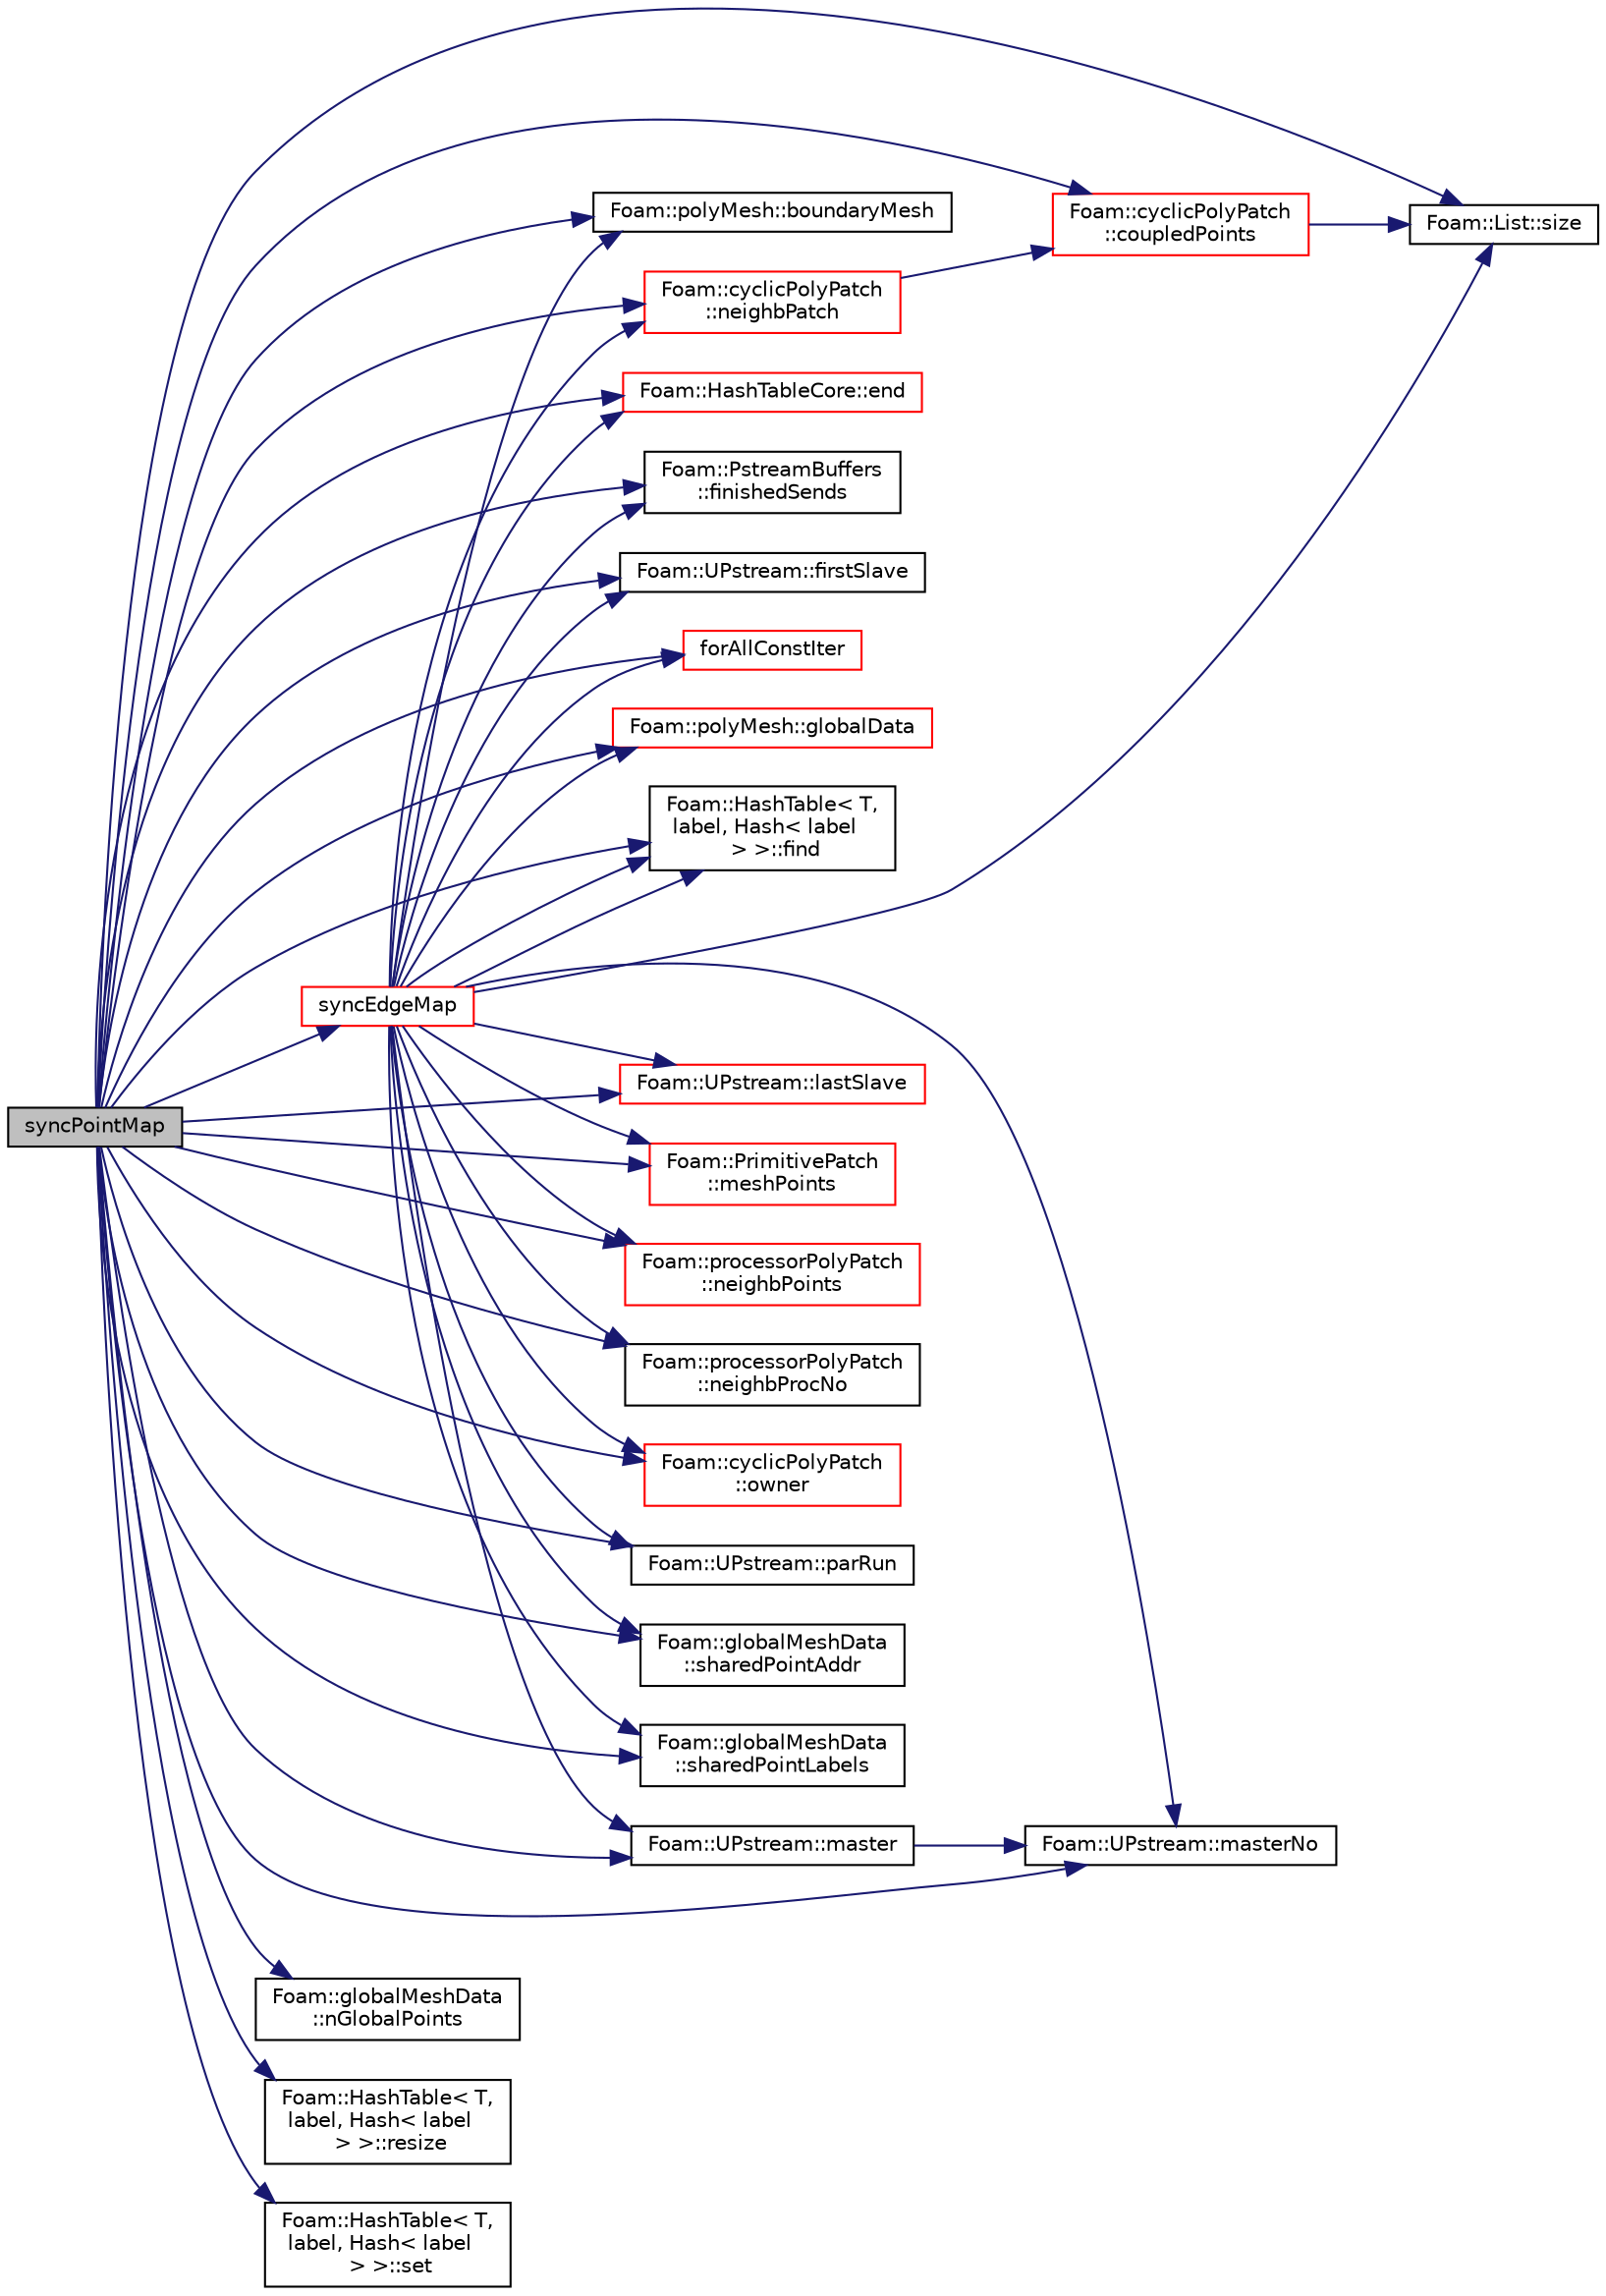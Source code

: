 digraph "syncPointMap"
{
  bgcolor="transparent";
  edge [fontname="Helvetica",fontsize="10",labelfontname="Helvetica",labelfontsize="10"];
  node [fontname="Helvetica",fontsize="10",shape=record];
  rankdir="LR";
  Node1 [label="syncPointMap",height=0.2,width=0.4,color="black", fillcolor="grey75", style="filled", fontcolor="black"];
  Node1 -> Node2 [color="midnightblue",fontsize="10",style="solid",fontname="Helvetica"];
  Node2 [label="Foam::polyMesh::boundaryMesh",height=0.2,width=0.4,color="black",URL="$a01922.html#a6b7f5ba89250dbd7a1c6c7860ab60fe3",tooltip="Return boundary mesh. "];
  Node1 -> Node3 [color="midnightblue",fontsize="10",style="solid",fontname="Helvetica"];
  Node3 [label="Foam::cyclicPolyPatch\l::coupledPoints",height=0.2,width=0.4,color="red",URL="$a00486.html#a022d7b47b3f88e0a33b8f8022bb22473",tooltip="Return connected points (from patch local to neighbour patch local) "];
  Node3 -> Node4 [color="midnightblue",fontsize="10",style="solid",fontname="Helvetica"];
  Node4 [label="Foam::List::size",height=0.2,width=0.4,color="black",URL="$a01367.html#a8a5f6fa29bd4b500caf186f60245b384",tooltip="Override size to be inconsistent with allocated storage. "];
  Node1 -> Node5 [color="midnightblue",fontsize="10",style="solid",fontname="Helvetica"];
  Node5 [label="Foam::HashTableCore::end",height=0.2,width=0.4,color="red",URL="$a00988.html#a540580a296c0ff351686ceb4f27b6fe6",tooltip="iteratorEnd set to beyond the end of any HashTable "];
  Node1 -> Node6 [color="midnightblue",fontsize="10",style="solid",fontname="Helvetica"];
  Node6 [label="Foam::HashTable\< T,\l label, Hash\< label\l \> \>::find",height=0.2,width=0.4,color="black",URL="$a00987.html#a76b2c74ebd9f33fa9f76261b027ffc11",tooltip="Find and return an iterator set at the hashedEntry. "];
  Node1 -> Node7 [color="midnightblue",fontsize="10",style="solid",fontname="Helvetica"];
  Node7 [label="Foam::PstreamBuffers\l::finishedSends",height=0.2,width=0.4,color="black",URL="$a02023.html#a9a9e71480e6b0d1b6d8ef3450eb576ce",tooltip="Mark all sends as having been done. This will start receives. "];
  Node1 -> Node8 [color="midnightblue",fontsize="10",style="solid",fontname="Helvetica"];
  Node8 [label="Foam::UPstream::firstSlave",height=0.2,width=0.4,color="black",URL="$a02772.html#acf61876860b10a79aff95e52dd0c533f",tooltip="Process index of first slave. "];
  Node1 -> Node9 [color="midnightblue",fontsize="10",style="solid",fontname="Helvetica"];
  Node9 [label="forAllConstIter",height=0.2,width=0.4,color="red",URL="$a02966.html#ae21e2836509b0fa7f7cedf6493b11b09"];
  Node1 -> Node10 [color="midnightblue",fontsize="10",style="solid",fontname="Helvetica"];
  Node10 [label="Foam::polyMesh::globalData",height=0.2,width=0.4,color="red",URL="$a01922.html#ad152d9d2d71b7bb6ab77c5ef580cb8ee",tooltip="Return parallel info. "];
  Node1 -> Node11 [color="midnightblue",fontsize="10",style="solid",fontname="Helvetica"];
  Node11 [label="Foam::UPstream::lastSlave",height=0.2,width=0.4,color="red",URL="$a02772.html#a6ba6de79b96f3b7f2d987b2b657f47e1",tooltip="Process index of last slave. "];
  Node1 -> Node12 [color="midnightblue",fontsize="10",style="solid",fontname="Helvetica"];
  Node12 [label="Foam::UPstream::master",height=0.2,width=0.4,color="black",URL="$a02772.html#a36af549940a0aae3733774649594489f",tooltip="Am I the master process. "];
  Node12 -> Node13 [color="midnightblue",fontsize="10",style="solid",fontname="Helvetica"];
  Node13 [label="Foam::UPstream::masterNo",height=0.2,width=0.4,color="black",URL="$a02772.html#a30260fa445b5e3e14a9042269664adde",tooltip="Process index of the master. "];
  Node1 -> Node13 [color="midnightblue",fontsize="10",style="solid",fontname="Helvetica"];
  Node1 -> Node14 [color="midnightblue",fontsize="10",style="solid",fontname="Helvetica"];
  Node14 [label="Foam::PrimitivePatch\l::meshPoints",height=0.2,width=0.4,color="red",URL="$a01977.html#ae4935f85c38392518565dd7c666e3caf",tooltip="Return labelList of mesh points in patch. They are constructed. "];
  Node1 -> Node15 [color="midnightblue",fontsize="10",style="solid",fontname="Helvetica"];
  Node15 [label="Foam::cyclicPolyPatch\l::neighbPatch",height=0.2,width=0.4,color="red",URL="$a00486.html#a49d80ca28e191e7195db3ec436dea127"];
  Node15 -> Node3 [color="midnightblue",fontsize="10",style="solid",fontname="Helvetica"];
  Node1 -> Node16 [color="midnightblue",fontsize="10",style="solid",fontname="Helvetica"];
  Node16 [label="Foam::processorPolyPatch\l::neighbPoints",height=0.2,width=0.4,color="red",URL="$a02001.html#a0df4c2a277d7b4c5214d6d55ee242917",tooltip="Return neighbour point labels. WIP. "];
  Node1 -> Node17 [color="midnightblue",fontsize="10",style="solid",fontname="Helvetica"];
  Node17 [label="Foam::processorPolyPatch\l::neighbProcNo",height=0.2,width=0.4,color="black",URL="$a02001.html#a7537ca4bf823410f0135d5d18e24d6da",tooltip="Return neigbour processor number. "];
  Node1 -> Node18 [color="midnightblue",fontsize="10",style="solid",fontname="Helvetica"];
  Node18 [label="Foam::globalMeshData\l::nGlobalPoints",height=0.2,width=0.4,color="black",URL="$a00936.html#a36192734fad53b19cb1ee41fb3deb998",tooltip="Return number of globally shared points. "];
  Node1 -> Node19 [color="midnightblue",fontsize="10",style="solid",fontname="Helvetica"];
  Node19 [label="Foam::cyclicPolyPatch\l::owner",height=0.2,width=0.4,color="red",URL="$a00486.html#ae2fb0867c083f040d00c1b69a4f59b0f",tooltip="Does this side own the patch ? "];
  Node1 -> Node20 [color="midnightblue",fontsize="10",style="solid",fontname="Helvetica"];
  Node20 [label="Foam::UPstream::parRun",height=0.2,width=0.4,color="black",URL="$a02772.html#adbb27f04b5705440fb8b09f278059011",tooltip="Is this a parallel run? "];
  Node1 -> Node21 [color="midnightblue",fontsize="10",style="solid",fontname="Helvetica"];
  Node21 [label="Foam::HashTable\< T,\l label, Hash\< label\l \> \>::resize",height=0.2,width=0.4,color="black",URL="$a00987.html#ae697ea15032f01f89988bb8ada677832",tooltip="Resize the hash table for efficiency. "];
  Node1 -> Node22 [color="midnightblue",fontsize="10",style="solid",fontname="Helvetica"];
  Node22 [label="Foam::HashTable\< T,\l label, Hash\< label\l \> \>::set",height=0.2,width=0.4,color="black",URL="$a00987.html#a36337413e0b6b61d9c289ea6c40db74b",tooltip="Assign a new hashedEntry, overwriting existing entries. "];
  Node1 -> Node23 [color="midnightblue",fontsize="10",style="solid",fontname="Helvetica"];
  Node23 [label="Foam::globalMeshData\l::sharedPointAddr",height=0.2,width=0.4,color="black",URL="$a00936.html#a0bc2673d6545cbfc0c558590a8a0cb8f",tooltip="Return addressing into the complete globally shared points. "];
  Node1 -> Node24 [color="midnightblue",fontsize="10",style="solid",fontname="Helvetica"];
  Node24 [label="Foam::globalMeshData\l::sharedPointLabels",height=0.2,width=0.4,color="black",URL="$a00936.html#af40f098f2f1db79c818d0ba6b7a1fd42",tooltip="Return indices of local points that are globally shared. "];
  Node1 -> Node4 [color="midnightblue",fontsize="10",style="solid",fontname="Helvetica"];
  Node1 -> Node25 [color="midnightblue",fontsize="10",style="solid",fontname="Helvetica"];
  Node25 [label="syncEdgeMap",height=0.2,width=0.4,color="red",URL="$a02551.html#a154ac086463b8d7a0eed8c4539d3ab73",tooltip="Synchronize values on selected edges. "];
  Node25 -> Node2 [color="midnightblue",fontsize="10",style="solid",fontname="Helvetica"];
  Node25 -> Node20 [color="midnightblue",fontsize="10",style="solid",fontname="Helvetica"];
  Node25 -> Node14 [color="midnightblue",fontsize="10",style="solid",fontname="Helvetica"];
  Node25 -> Node16 [color="midnightblue",fontsize="10",style="solid",fontname="Helvetica"];
  Node25 -> Node6 [color="midnightblue",fontsize="10",style="solid",fontname="Helvetica"];
  Node25 -> Node5 [color="midnightblue",fontsize="10",style="solid",fontname="Helvetica"];
  Node25 -> Node17 [color="midnightblue",fontsize="10",style="solid",fontname="Helvetica"];
  Node25 -> Node7 [color="midnightblue",fontsize="10",style="solid",fontname="Helvetica"];
  Node25 -> Node9 [color="midnightblue",fontsize="10",style="solid",fontname="Helvetica"];
  Node25 -> Node19 [color="midnightblue",fontsize="10",style="solid",fontname="Helvetica"];
  Node25 -> Node15 [color="midnightblue",fontsize="10",style="solid",fontname="Helvetica"];
  Node25 -> Node4 [color="midnightblue",fontsize="10",style="solid",fontname="Helvetica"];
  Node25 -> Node10 [color="midnightblue",fontsize="10",style="solid",fontname="Helvetica"];
  Node25 -> Node23 [color="midnightblue",fontsize="10",style="solid",fontname="Helvetica"];
  Node25 -> Node24 [color="midnightblue",fontsize="10",style="solid",fontname="Helvetica"];
  Node25 -> Node6 [color="midnightblue",fontsize="10",style="solid",fontname="Helvetica"];
  Node25 -> Node12 [color="midnightblue",fontsize="10",style="solid",fontname="Helvetica"];
  Node25 -> Node8 [color="midnightblue",fontsize="10",style="solid",fontname="Helvetica"];
  Node25 -> Node11 [color="midnightblue",fontsize="10",style="solid",fontname="Helvetica"];
  Node25 -> Node13 [color="midnightblue",fontsize="10",style="solid",fontname="Helvetica"];
}
